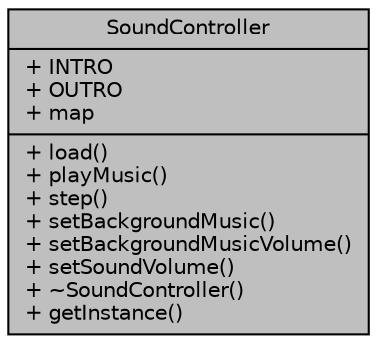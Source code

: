 digraph "SoundController"
{
  edge [fontname="Helvetica",fontsize="10",labelfontname="Helvetica",labelfontsize="10"];
  node [fontname="Helvetica",fontsize="10",shape=record];
  Node1 [label="{SoundController\n|+ INTRO\l+ OUTRO\l+ map\l|+ load()\l+ playMusic()\l+ step()\l+ setBackgroundMusic()\l+ setBackgroundMusicVolume()\l+ setSoundVolume()\l+ ~SoundController()\l+ getInstance()\l}",height=0.2,width=0.4,color="black", fillcolor="grey75", style="filled", fontcolor="black"];
}
